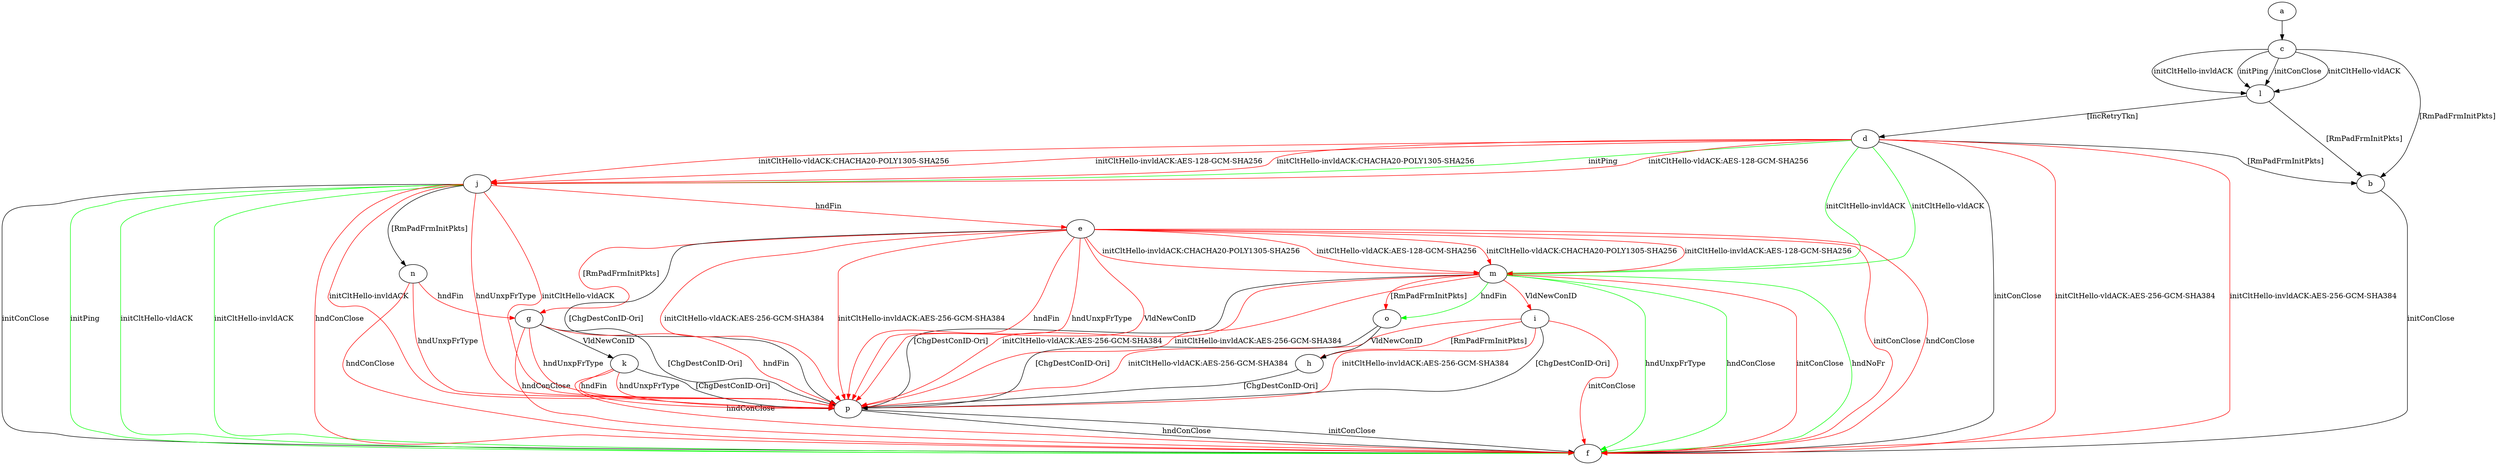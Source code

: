 digraph "" {
	a -> c	[key=0];
	b -> f	[key=0,
		label="initConClose "];
	c -> b	[key=0,
		label="[RmPadFrmInitPkts] "];
	c -> l	[key=0,
		label="initPing "];
	c -> l	[key=1,
		label="initConClose "];
	c -> l	[key=2,
		label="initCltHello-vldACK "];
	c -> l	[key=3,
		label="initCltHello-invldACK "];
	d -> b	[key=0,
		label="[RmPadFrmInitPkts] "];
	d -> f	[key=0,
		label="initConClose "];
	d -> f	[key=1,
		color=red,
		label="initCltHello-vldACK:AES-256-GCM-SHA384 "];
	d -> f	[key=2,
		color=red,
		label="initCltHello-invldACK:AES-256-GCM-SHA384 "];
	d -> j	[key=0,
		color=green,
		label="initPing "];
	d -> j	[key=1,
		color=red,
		label="initCltHello-vldACK:AES-128-GCM-SHA256 "];
	d -> j	[key=2,
		color=red,
		label="initCltHello-vldACK:CHACHA20-POLY1305-SHA256 "];
	d -> j	[key=3,
		color=red,
		label="initCltHello-invldACK:AES-128-GCM-SHA256 "];
	d -> j	[key=4,
		color=red,
		label="initCltHello-invldACK:CHACHA20-POLY1305-SHA256 "];
	d -> m	[key=0,
		color=green,
		label="initCltHello-vldACK "];
	d -> m	[key=1,
		color=green,
		label="initCltHello-invldACK "];
	e -> f	[key=0,
		color=red,
		label="initConClose "];
	e -> f	[key=1,
		color=red,
		label="hndConClose "];
	e -> g	[key=0,
		color=red,
		label="[RmPadFrmInitPkts] "];
	e -> m	[key=0,
		color=red,
		label="initCltHello-vldACK:AES-128-GCM-SHA256 "];
	e -> m	[key=1,
		color=red,
		label="initCltHello-vldACK:CHACHA20-POLY1305-SHA256 "];
	e -> m	[key=2,
		color=red,
		label="initCltHello-invldACK:AES-128-GCM-SHA256 "];
	e -> m	[key=3,
		color=red,
		label="initCltHello-invldACK:CHACHA20-POLY1305-SHA256 "];
	e -> p	[key=0,
		label="[ChgDestConID-Ori] "];
	e -> p	[key=1,
		color=red,
		label="initCltHello-vldACK:AES-256-GCM-SHA384 "];
	e -> p	[key=2,
		color=red,
		label="initCltHello-invldACK:AES-256-GCM-SHA384 "];
	e -> p	[key=3,
		color=red,
		label="hndFin "];
	e -> p	[key=4,
		color=red,
		label="hndUnxpFrType "];
	e -> p	[key=5,
		color=red,
		label="VldNewConID "];
	g -> f	[key=0,
		color=red,
		label="hndConClose "];
	g -> k	[key=0,
		label="VldNewConID "];
	g -> p	[key=0,
		label="[ChgDestConID-Ori] "];
	g -> p	[key=1,
		color=red,
		label="hndFin "];
	g -> p	[key=2,
		color=red,
		label="hndUnxpFrType "];
	h -> p	[key=0,
		label="[ChgDestConID-Ori] "];
	i -> f	[key=0,
		color=red,
		label="initConClose "];
	i -> h	[key=0,
		color=red,
		label="[RmPadFrmInitPkts] "];
	i -> p	[key=0,
		label="[ChgDestConID-Ori] "];
	i -> p	[key=1,
		color=red,
		label="initCltHello-vldACK:AES-256-GCM-SHA384 "];
	i -> p	[key=2,
		color=red,
		label="initCltHello-invldACK:AES-256-GCM-SHA384 "];
	j -> e	[key=0,
		color=red,
		label="hndFin "];
	j -> f	[key=0,
		label="initConClose "];
	j -> f	[key=1,
		color=green,
		label="initPing "];
	j -> f	[key=2,
		color=green,
		label="initCltHello-vldACK "];
	j -> f	[key=3,
		color=green,
		label="initCltHello-invldACK "];
	j -> f	[key=4,
		color=red,
		label="hndConClose "];
	j -> n	[key=0,
		label="[RmPadFrmInitPkts] "];
	j -> p	[key=0,
		color=red,
		label="initCltHello-vldACK "];
	j -> p	[key=1,
		color=red,
		label="initCltHello-invldACK "];
	j -> p	[key=2,
		color=red,
		label="hndUnxpFrType "];
	k -> f	[key=0,
		color=red,
		label="hndConClose "];
	k -> p	[key=0,
		label="[ChgDestConID-Ori] "];
	k -> p	[key=1,
		color=red,
		label="hndFin "];
	k -> p	[key=2,
		color=red,
		label="hndUnxpFrType "];
	l -> b	[key=0,
		label="[RmPadFrmInitPkts] "];
	l -> d	[key=0,
		label="[IncRetryTkn] "];
	m -> f	[key=0,
		color=green,
		label="hndNoFr "];
	m -> f	[key=1,
		color=green,
		label="hndUnxpFrType "];
	m -> f	[key=2,
		color=green,
		label="hndConClose "];
	m -> f	[key=3,
		color=red,
		label="initConClose "];
	m -> i	[key=0,
		color=red,
		label="VldNewConID "];
	m -> o	[key=0,
		color=green,
		label="hndFin "];
	m -> o	[key=1,
		color=red,
		label="[RmPadFrmInitPkts] "];
	m -> p	[key=0,
		label="[ChgDestConID-Ori] "];
	m -> p	[key=1,
		color=red,
		label="initCltHello-vldACK:AES-256-GCM-SHA384 "];
	m -> p	[key=2,
		color=red,
		label="initCltHello-invldACK:AES-256-GCM-SHA384 "];
	n -> f	[key=0,
		color=red,
		label="hndConClose "];
	n -> g	[key=0,
		color=red,
		label="hndFin "];
	n -> p	[key=0,
		color=red,
		label="hndUnxpFrType "];
	o -> h	[key=0,
		label="VldNewConID "];
	o -> p	[key=0,
		label="[ChgDestConID-Ori] "];
	p -> f	[key=0,
		label="initConClose "];
	p -> f	[key=1,
		label="hndConClose "];
}
